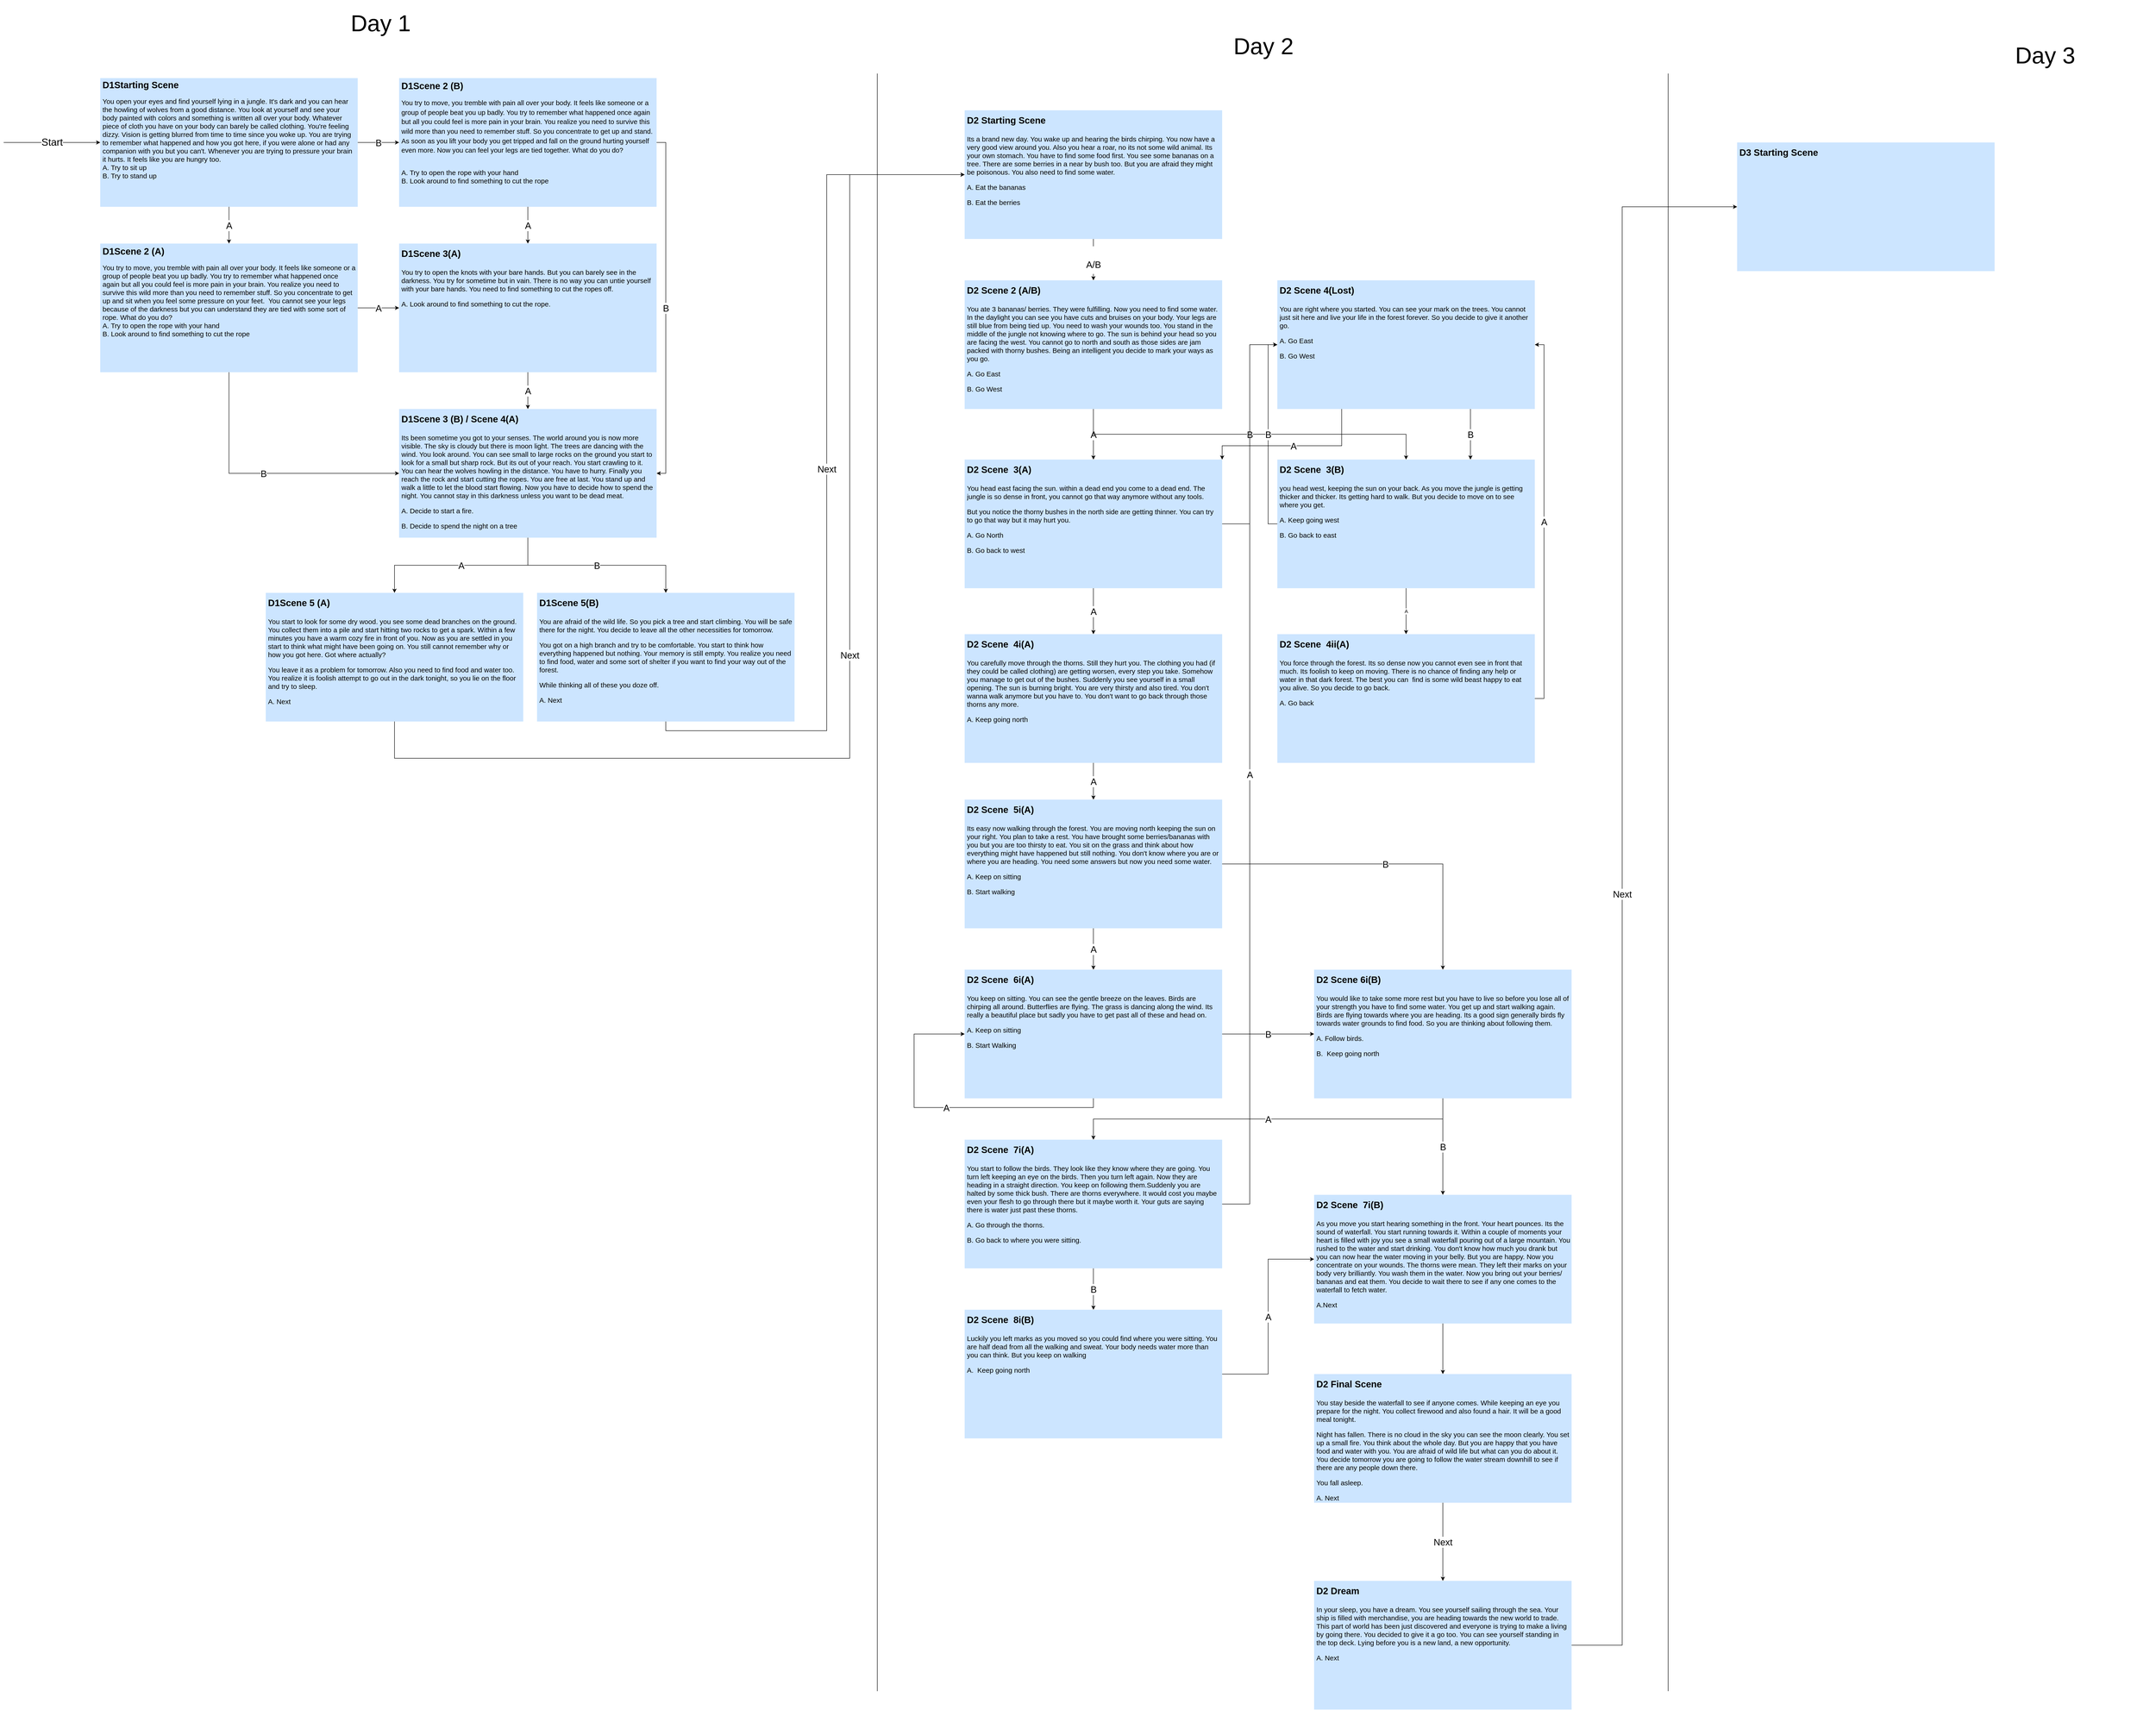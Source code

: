 <mxfile version="13.3.9" type="device"><diagram id="KTZ-DNVHgWVNZaTHCSfO" name="Page-1"><mxGraphModel dx="2272" dy="1845" grid="1" gridSize="10" guides="1" tooltips="1" connect="1" arrows="1" fold="1" page="1" pageScale="1" pageWidth="850" pageHeight="1100" math="0" shadow="0"><root><mxCell id="0"/><mxCell id="1" parent="0"/><mxCell id="ADuZhHDMwjGQVAdWflJZ-12" value="A" style="edgeStyle=orthogonalEdgeStyle;rounded=0;orthogonalLoop=1;jettySize=auto;html=1;exitX=0.5;exitY=1;exitDx=0;exitDy=0;entryX=0.5;entryY=0;entryDx=0;entryDy=0;fontColor=#000000;fontSize=20;" parent="1" source="ADuZhHDMwjGQVAdWflJZ-6" target="ADuZhHDMwjGQVAdWflJZ-11" edge="1"><mxGeometry relative="1" as="geometry"/></mxCell><mxCell id="ADuZhHDMwjGQVAdWflJZ-14" value="B" style="edgeStyle=orthogonalEdgeStyle;rounded=0;orthogonalLoop=1;jettySize=auto;html=1;exitX=1;exitY=0.5;exitDx=0;exitDy=0;entryX=0;entryY=0.5;entryDx=0;entryDy=0;fontSize=20;fontColor=#000000;" parent="1" source="ADuZhHDMwjGQVAdWflJZ-6" target="ADuZhHDMwjGQVAdWflJZ-13" edge="1"><mxGeometry relative="1" as="geometry"/></mxCell><mxCell id="ADuZhHDMwjGQVAdWflJZ-6" value="&lt;h1 style=&quot;font-size: 20px&quot;&gt;&lt;font style=&quot;font-size: 20px&quot;&gt;D1Starting Scene&lt;/font&gt;&lt;/h1&gt;&lt;p style=&quot;font-size: 15px&quot;&gt;&lt;span style=&quot;font-weight: 400&quot;&gt;&lt;font style=&quot;font-size: 15px ; line-height: 100%&quot;&gt;You open your eyes and find yourself lying in a jungle. It's dark and you can hear the howling of wolves from a good distance. You look at yourself and see your body painted with colors and something is written all over your body. Whatever piece of cloth you have on your body can barely be called clothing. You're feeling dizzy. Vision is getting blurred from time to time since you woke up. You are trying to remember what happened and how you got here, if you were alone or had any companion with you but you can't. Whenever you are trying to pressure your brain it hurts. It feels like you are hungry too.&amp;nbsp;&lt;br&gt;&lt;/font&gt;&lt;/span&gt;A. Try to sit up&lt;br&gt;B. Try to stand up&amp;nbsp;&lt;br style=&quot;font-size: 15px&quot;&gt;&lt;/p&gt;&lt;div style=&quot;font-size: 15px&quot;&gt;&lt;br style=&quot;font-size: 15px&quot;&gt;&lt;/div&gt;" style="text;html=1;strokeColor=none;spacing=5;spacingTop=-20;whiteSpace=wrap;overflow=hidden;rounded=0;fillColor=#CCE5FF;fontSize=15;" parent="1" vertex="1"><mxGeometry x="10" y="10" width="560" height="280" as="geometry"/></mxCell><mxCell id="ADuZhHDMwjGQVAdWflJZ-9" value="Start" style="endArrow=classic;html=1;fontColor=#000000;entryX=0;entryY=0.5;entryDx=0;entryDy=0;fontSize=22;" parent="1" target="ADuZhHDMwjGQVAdWflJZ-6" edge="1"><mxGeometry width="50" height="50" relative="1" as="geometry"><mxPoint x="-200" y="150" as="sourcePoint"/><mxPoint x="-110" y="190" as="targetPoint"/></mxGeometry></mxCell><mxCell id="ADuZhHDMwjGQVAdWflJZ-17" value="A" style="edgeStyle=orthogonalEdgeStyle;rounded=0;orthogonalLoop=1;jettySize=auto;html=1;exitX=1;exitY=0.5;exitDx=0;exitDy=0;entryX=0;entryY=0.5;entryDx=0;entryDy=0;fontSize=20;fontColor=#000000;" parent="1" source="ADuZhHDMwjGQVAdWflJZ-11" target="ADuZhHDMwjGQVAdWflJZ-16" edge="1"><mxGeometry relative="1" as="geometry"/></mxCell><mxCell id="ADuZhHDMwjGQVAdWflJZ-21" value="B" style="edgeStyle=orthogonalEdgeStyle;rounded=0;orthogonalLoop=1;jettySize=auto;html=1;entryX=0;entryY=0.5;entryDx=0;entryDy=0;fontSize=20;fontColor=#000000;exitX=0.5;exitY=1;exitDx=0;exitDy=0;" parent="1" source="ADuZhHDMwjGQVAdWflJZ-11" target="ADuZhHDMwjGQVAdWflJZ-20" edge="1"><mxGeometry relative="1" as="geometry"/></mxCell><mxCell id="ADuZhHDMwjGQVAdWflJZ-11" value="&lt;p style=&quot;font-size: 15px&quot;&gt;&lt;b style=&quot;font-size: 20px&quot;&gt;D1&lt;/b&gt;&lt;b style=&quot;font-size: 20px&quot;&gt;Scene 2 (A)&lt;/b&gt;&lt;/p&gt;&lt;p style=&quot;font-size: 15px&quot;&gt;&lt;span style=&quot;font-size: 15px ; font-weight: 400&quot;&gt;You try to move, you tremble with pain all over your body. It feels like someone or a group of people beat you up badly. You try to remember what happened once again but all you could feel is more pain in your brain. You realize you need to survive this wild more than you need to remember stuff. So you concentrate to get up and sit when you feel some pressure on your feet.&amp;nbsp; You cannot see your legs because of the darkness but you can understand they are tied with some sort of rope. What do you do?&lt;br&gt;&lt;/span&gt;A. Try to open the rope with your hand&amp;nbsp;&lt;br&gt;B. Look around to find something to cut the rope&lt;/p&gt;&lt;div style=&quot;font-size: 15px&quot;&gt;&lt;br style=&quot;font-size: 15px&quot;&gt;&lt;/div&gt;" style="text;html=1;strokeColor=none;spacing=5;spacingTop=-20;whiteSpace=wrap;overflow=hidden;rounded=0;fillColor=#CCE5FF;fontSize=15;" parent="1" vertex="1"><mxGeometry x="10" y="370" width="560" height="280" as="geometry"/></mxCell><mxCell id="ADuZhHDMwjGQVAdWflJZ-18" value="A" style="edgeStyle=orthogonalEdgeStyle;rounded=0;orthogonalLoop=1;jettySize=auto;html=1;exitX=0.5;exitY=1;exitDx=0;exitDy=0;fontSize=20;fontColor=#000000;" parent="1" source="ADuZhHDMwjGQVAdWflJZ-13" target="ADuZhHDMwjGQVAdWflJZ-16" edge="1"><mxGeometry relative="1" as="geometry"/></mxCell><mxCell id="ADuZhHDMwjGQVAdWflJZ-22" value="B" style="edgeStyle=orthogonalEdgeStyle;rounded=0;orthogonalLoop=1;jettySize=auto;html=1;exitX=1;exitY=0.5;exitDx=0;exitDy=0;entryX=1;entryY=0.5;entryDx=0;entryDy=0;fontSize=20;fontColor=#000000;" parent="1" source="ADuZhHDMwjGQVAdWflJZ-13" target="ADuZhHDMwjGQVAdWflJZ-20" edge="1"><mxGeometry relative="1" as="geometry"/></mxCell><mxCell id="ADuZhHDMwjGQVAdWflJZ-13" value="&lt;p&gt;&lt;font style=&quot;font-size: 20px&quot;&gt;&lt;b&gt;D1Scene 2 (B)&lt;/b&gt;&lt;/font&gt;&lt;/p&gt;&lt;h1 style=&quot;font-size: 15px&quot;&gt;&lt;span style=&quot;font-weight: normal&quot; id=&quot;docs-internal-guid-867e3fe5-7fff-dfc7-8046-f13850ff4f77&quot;&gt;&lt;p dir=&quot;ltr&quot; style=&quot;line-height: 1.38 ; margin-top: 0pt ; margin-bottom: 0pt&quot;&gt;&lt;span style=&quot;font-size: 11pt ; font-family: &amp;#34;arial&amp;#34; ; background-color: transparent ; vertical-align: baseline&quot;&gt;You try to move, you tremble with pain all over your body. It feels like someone or a group of people beat you up badly. You try to remember what happened once again but all you could feel is more pain in your brain. You realize you need to survive this wild more than you need to remember stuff. So you concentrate to get up and stand. As soon as you lift your body you get tripped and fall on the ground hurting yourself even more. Now you can feel your legs are tied together. What do you do?&lt;/span&gt;&lt;/p&gt;&lt;div&gt;&lt;span style=&quot;font-size: 11pt ; font-family: &amp;#34;arial&amp;#34; ; background-color: transparent ; vertical-align: baseline&quot;&gt;&lt;br&gt;&lt;/span&gt;&lt;/div&gt;&lt;/span&gt;&lt;/h1&gt;&lt;div style=&quot;font-size: 15px&quot;&gt;A. Try to open the rope with your hand&lt;/div&gt;&lt;div&gt;B. Look around to find something to cut the rope&lt;br&gt;&lt;/div&gt;" style="text;html=1;strokeColor=none;spacing=5;spacingTop=-20;whiteSpace=wrap;overflow=hidden;rounded=0;fillColor=#CCE5FF;fontSize=15;" parent="1" vertex="1"><mxGeometry x="660" y="10" width="560" height="280" as="geometry"/></mxCell><mxCell id="ADuZhHDMwjGQVAdWflJZ-23" value="A" style="edgeStyle=orthogonalEdgeStyle;rounded=0;orthogonalLoop=1;jettySize=auto;html=1;exitX=0.5;exitY=1;exitDx=0;exitDy=0;entryX=0.5;entryY=0;entryDx=0;entryDy=0;fontSize=20;fontColor=#000000;" parent="1" source="ADuZhHDMwjGQVAdWflJZ-16" target="ADuZhHDMwjGQVAdWflJZ-20" edge="1"><mxGeometry relative="1" as="geometry"/></mxCell><mxCell id="ADuZhHDMwjGQVAdWflJZ-16" value="&lt;p&gt;&lt;font style=&quot;font-size: 20px&quot;&gt;&lt;b&gt;D1Scene 3(A)&lt;/b&gt;&lt;/font&gt;&lt;/p&gt;&lt;p style=&quot;font-size: 15px&quot;&gt;You try to open the knots with your bare hands. But you can barely see in the darkness. You try for sometime but in vain. There is no way you can untie yourself with your bare hands. You need to find something to cut the ropes off.&lt;/p&gt;&lt;p style=&quot;font-size: 15px&quot;&gt;A. Look around to find something to cut the rope.&lt;/p&gt;" style="text;html=1;strokeColor=none;spacing=5;spacingTop=-20;whiteSpace=wrap;overflow=hidden;rounded=0;fontSize=20;fontColor=#000000;fillColor=#CCE5FF;" parent="1" vertex="1"><mxGeometry x="660" y="370" width="560" height="280" as="geometry"/></mxCell><mxCell id="ADuZhHDMwjGQVAdWflJZ-26" value="A" style="edgeStyle=orthogonalEdgeStyle;rounded=0;orthogonalLoop=1;jettySize=auto;html=1;entryX=0.5;entryY=0;entryDx=0;entryDy=0;fontSize=20;fontColor=#000000;" parent="1" source="ADuZhHDMwjGQVAdWflJZ-20" target="ADuZhHDMwjGQVAdWflJZ-25" edge="1"><mxGeometry relative="1" as="geometry"/></mxCell><mxCell id="ADuZhHDMwjGQVAdWflJZ-27" value="B" style="edgeStyle=orthogonalEdgeStyle;rounded=0;orthogonalLoop=1;jettySize=auto;html=1;exitX=0.5;exitY=1;exitDx=0;exitDy=0;fontSize=20;fontColor=#000000;" parent="1" source="ADuZhHDMwjGQVAdWflJZ-20" target="ADuZhHDMwjGQVAdWflJZ-24" edge="1"><mxGeometry relative="1" as="geometry"/></mxCell><mxCell id="ADuZhHDMwjGQVAdWflJZ-20" value="&lt;p&gt;&lt;font style=&quot;font-size: 20px&quot;&gt;&lt;b&gt;D1Scene 3 (B) / Scene 4(A)&lt;/b&gt;&lt;/font&gt;&lt;/p&gt;&lt;p style=&quot;font-size: 15px&quot;&gt;Its been sometime you got to your senses. The world around you is now more visible. The sky is cloudy but there is moon light. The trees are dancing with the wind. You look around. You can see small to large rocks on the ground you start to look for a small but sharp rock. But its out of your reach. You start crawling to it. You can hear the wolves howling in the distance. You have to hurry. Finally you reach the rock and start cutting the ropes. You are free at last. You stand up and walk a little to let the blood start flowing. Now you have to decide how to spend the night. You cannot stay in this darkness unless you want to be dead meat.&lt;/p&gt;&lt;p style=&quot;font-size: 15px&quot;&gt;A. Decide to start a fire.&lt;/p&gt;&lt;p style=&quot;font-size: 15px&quot;&gt;B. Decide to spend the night on a tree&lt;/p&gt;" style="text;html=1;strokeColor=none;spacing=5;spacingTop=-20;whiteSpace=wrap;overflow=hidden;rounded=0;fontSize=20;fontColor=#000000;fillColor=#CCE5FF;" parent="1" vertex="1"><mxGeometry x="660" y="730" width="560" height="280" as="geometry"/></mxCell><mxCell id="ADuZhHDMwjGQVAdWflJZ-33" value="Next" style="edgeStyle=orthogonalEdgeStyle;rounded=0;orthogonalLoop=1;jettySize=auto;html=1;exitX=0.5;exitY=1;exitDx=0;exitDy=0;entryX=0;entryY=0.5;entryDx=0;entryDy=0;fontSize=20;fontColor=#000000;" parent="1" source="ADuZhHDMwjGQVAdWflJZ-24" target="ADuZhHDMwjGQVAdWflJZ-32" edge="1"><mxGeometry relative="1" as="geometry"><Array as="points"><mxPoint x="1240" y="1430"/><mxPoint x="1590" y="1430"/><mxPoint x="1590" y="220"/></Array><mxPoint as="offset"/></mxGeometry></mxCell><mxCell id="ADuZhHDMwjGQVAdWflJZ-24" value="&lt;p&gt;&lt;font style=&quot;font-size: 20px&quot;&gt;&lt;b&gt;D1Scene 5(B)&lt;/b&gt;&lt;/font&gt;&lt;/p&gt;&lt;p style=&quot;font-size: 15px&quot;&gt;You are afraid of the wild life. So you pick a tree and start climbing. You will be safe there for the night. You decide to leave all the other necessities for tomorrow.&amp;nbsp;&lt;/p&gt;&lt;p style=&quot;font-size: 15px&quot;&gt;You got on a high branch and try to be comfortable. You start to think how everything happened but nothing. Your memory is still empty. You realize you need to find food, water and some sort of shelter if you want to find your way out of the forest.&lt;/p&gt;&lt;p style=&quot;font-size: 15px&quot;&gt;While thinking all of these you doze off.&lt;/p&gt;&lt;p style=&quot;font-size: 15px&quot;&gt;A. Next&amp;nbsp;&lt;/p&gt;&lt;p style=&quot;font-size: 15px&quot;&gt;&lt;br&gt;&lt;/p&gt;" style="text;html=1;strokeColor=none;spacing=5;spacingTop=-20;whiteSpace=wrap;overflow=hidden;rounded=0;fontSize=20;fontColor=#000000;fillColor=#CCE5FF;" parent="1" vertex="1"><mxGeometry x="960" y="1130" width="560" height="280" as="geometry"/></mxCell><mxCell id="ADuZhHDMwjGQVAdWflJZ-34" value="Next" style="edgeStyle=orthogonalEdgeStyle;rounded=0;orthogonalLoop=1;jettySize=auto;html=1;exitX=0.5;exitY=1;exitDx=0;exitDy=0;entryX=0;entryY=0.5;entryDx=0;entryDy=0;fontSize=20;fontColor=#000000;" parent="1" source="ADuZhHDMwjGQVAdWflJZ-25" target="ADuZhHDMwjGQVAdWflJZ-32" edge="1"><mxGeometry relative="1" as="geometry"><Array as="points"><mxPoint x="650" y="1490"/><mxPoint x="1640" y="1490"/><mxPoint x="1640" y="220"/></Array></mxGeometry></mxCell><mxCell id="ADuZhHDMwjGQVAdWflJZ-25" value="&lt;p&gt;&lt;font style=&quot;font-size: 20px&quot;&gt;&lt;b&gt;D1Scene 5 (A)&lt;/b&gt;&lt;/font&gt;&lt;/p&gt;&lt;p style=&quot;font-size: 15px&quot;&gt;You start to look for some dry wood. you see some dead branches on the ground. You collect them into a pile and start hitting two rocks to get a spark. Within a few minutes you have a warm cozy fire in front of you. Now as you are settled in you start to think what might have been going on. You still cannot remember why or how you got here. Got where actually?&lt;/p&gt;&lt;p style=&quot;font-size: 15px&quot;&gt;You leave it as a problem for tomorrow. Also you need to find food and water too. You realize it is foolish attempt to go out in the dark tonight, so you lie on the floor and try to sleep.&amp;nbsp;&amp;nbsp;&lt;/p&gt;&lt;p style=&quot;font-size: 15px&quot;&gt;A. Next&lt;/p&gt;" style="text;html=1;strokeColor=none;spacing=5;spacingTop=-20;whiteSpace=wrap;overflow=hidden;rounded=0;fontSize=20;fontColor=#000000;fillColor=#CCE5FF;" parent="1" vertex="1"><mxGeometry x="370" y="1130" width="560" height="280" as="geometry"/></mxCell><mxCell id="ADuZhHDMwjGQVAdWflJZ-28" value="Day 1" style="text;html=1;strokeColor=none;fillColor=none;align=center;verticalAlign=middle;whiteSpace=wrap;rounded=0;fontSize=50;fontColor=#000000;" parent="1" vertex="1"><mxGeometry x="380" y="-160" width="480" height="100" as="geometry"/></mxCell><mxCell id="ADuZhHDMwjGQVAdWflJZ-30" value="Day 2" style="text;html=1;strokeColor=none;fillColor=none;align=center;verticalAlign=middle;whiteSpace=wrap;rounded=0;fontSize=50;fontColor=#000000;" parent="1" vertex="1"><mxGeometry x="2300" y="-110" width="480" height="100" as="geometry"/></mxCell><mxCell id="ADuZhHDMwjGQVAdWflJZ-31" value="" style="endArrow=none;html=1;fontSize=50;fontColor=#000000;" parent="1" edge="1"><mxGeometry width="50" height="50" relative="1" as="geometry"><mxPoint x="1700" y="3520" as="sourcePoint"/><mxPoint x="1700" as="targetPoint"/></mxGeometry></mxCell><mxCell id="ADuZhHDMwjGQVAdWflJZ-36" value="&lt;font style=&quot;font-size: 20px&quot;&gt;A/B&lt;/font&gt;" style="edgeStyle=orthogonalEdgeStyle;rounded=0;orthogonalLoop=1;jettySize=auto;html=1;exitX=0.5;exitY=1;exitDx=0;exitDy=0;fontSize=50;fontColor=#000000;" parent="1" source="ADuZhHDMwjGQVAdWflJZ-32" target="ADuZhHDMwjGQVAdWflJZ-35" edge="1"><mxGeometry relative="1" as="geometry"/></mxCell><mxCell id="ADuZhHDMwjGQVAdWflJZ-32" value="&lt;p&gt;&lt;font style=&quot;font-size: 20px&quot;&gt;&lt;b&gt;D2 Starting Scene&lt;/b&gt;&lt;/font&gt;&lt;/p&gt;&lt;p style=&quot;font-size: 15px&quot;&gt;Its a brand new day. You wake up and hearing the birds chirping. You now have a very good view around you. Also you hear a roar, no its not some wild animal. Its your own stomach. You have to find some food first. You see some bananas on a tree. There are some berries in a near by bush too. But you are afraid they might be poisonous. You also need to find some water.&amp;nbsp;&lt;/p&gt;&lt;p style=&quot;font-size: 15px&quot;&gt;A. Eat the bananas&lt;/p&gt;&lt;p style=&quot;font-size: 15px&quot;&gt;B. Eat the berries&amp;nbsp;&lt;/p&gt;&lt;p style=&quot;font-size: 15px&quot;&gt;&lt;br&gt;&lt;/p&gt;" style="text;html=1;strokeColor=none;spacing=5;spacingTop=-20;whiteSpace=wrap;overflow=hidden;rounded=0;fontSize=20;fontColor=#000000;fillColor=#CCE5FF;" parent="1" vertex="1"><mxGeometry x="1890" y="80" width="560" height="280" as="geometry"/></mxCell><mxCell id="ADuZhHDMwjGQVAdWflJZ-38" value="A" style="edgeStyle=orthogonalEdgeStyle;rounded=0;orthogonalLoop=1;jettySize=auto;html=1;exitX=0.5;exitY=1;exitDx=0;exitDy=0;entryX=0.5;entryY=0;entryDx=0;entryDy=0;fontSize=20;fontColor=#000000;" parent="1" source="ADuZhHDMwjGQVAdWflJZ-35" target="ADuZhHDMwjGQVAdWflJZ-37" edge="1"><mxGeometry relative="1" as="geometry"/></mxCell><mxCell id="ADuZhHDMwjGQVAdWflJZ-40" value="B" style="edgeStyle=orthogonalEdgeStyle;rounded=0;orthogonalLoop=1;jettySize=auto;html=1;exitX=0.5;exitY=1;exitDx=0;exitDy=0;fontSize=20;fontColor=#000000;" parent="1" source="ADuZhHDMwjGQVAdWflJZ-35" target="ADuZhHDMwjGQVAdWflJZ-39" edge="1"><mxGeometry relative="1" as="geometry"/></mxCell><mxCell id="ADuZhHDMwjGQVAdWflJZ-35" value="&lt;p&gt;&lt;font style=&quot;font-size: 20px&quot;&gt;&lt;b&gt;D2 Scene 2 (A/B)&lt;/b&gt;&lt;/font&gt;&lt;/p&gt;&lt;p style=&quot;font-size: 15px&quot;&gt;&lt;span&gt;You ate 3 bananas/ berries. They were fulfilling. Now you need to find some water. In the daylight you can see you have cuts and bruises on your body. Your legs are still blue from being tied up. You need to wash your wounds too. You stand in the middle of the jungle not knowing where to go. The sun is behind your head so you are facing the west. You cannot go to north and south as those sides are jam packed with thorny bushes. Being an intelligent you decide to mark your ways as you go.&lt;/span&gt;&lt;/p&gt;&lt;p style=&quot;font-size: 15px&quot;&gt;&lt;span&gt;A. Go East&lt;/span&gt;&lt;br&gt;&lt;/p&gt;&lt;p style=&quot;font-size: 15px&quot;&gt;B. Go West&lt;/p&gt;&lt;p style=&quot;font-size: 15px&quot;&gt;&lt;br&gt;&lt;/p&gt;" style="text;html=1;strokeColor=none;spacing=5;spacingTop=-20;whiteSpace=wrap;overflow=hidden;rounded=0;fontSize=20;fontColor=#000000;fillColor=#CCE5FF;" parent="1" vertex="1"><mxGeometry x="1890" y="450" width="560" height="280" as="geometry"/></mxCell><mxCell id="ADuZhHDMwjGQVAdWflJZ-42" value="B" style="edgeStyle=orthogonalEdgeStyle;rounded=0;orthogonalLoop=1;jettySize=auto;html=1;exitX=1;exitY=0.5;exitDx=0;exitDy=0;entryX=0;entryY=0.5;entryDx=0;entryDy=0;fontSize=20;fontColor=#000000;" parent="1" source="ADuZhHDMwjGQVAdWflJZ-37" target="ADuZhHDMwjGQVAdWflJZ-41" edge="1"><mxGeometry relative="1" as="geometry"/></mxCell><mxCell id="ADuZhHDMwjGQVAdWflJZ-46" value="A" style="edgeStyle=orthogonalEdgeStyle;rounded=0;orthogonalLoop=1;jettySize=auto;html=1;exitX=0.5;exitY=1;exitDx=0;exitDy=0;fontSize=20;fontColor=#000000;" parent="1" source="ADuZhHDMwjGQVAdWflJZ-37" target="ADuZhHDMwjGQVAdWflJZ-45" edge="1"><mxGeometry relative="1" as="geometry"/></mxCell><mxCell id="ADuZhHDMwjGQVAdWflJZ-37" value="&lt;p&gt;&lt;font style=&quot;font-size: 20px&quot;&gt;&lt;b&gt;D2 Scene&amp;nbsp; 3(A)&lt;/b&gt;&lt;/font&gt;&lt;/p&gt;&lt;p style=&quot;font-size: 15px&quot;&gt;&lt;span&gt;You head east facing the sun. within a dead end you come to a dead end. The jungle is so dense in front, you cannot go that way anymore without any tools.&lt;/span&gt;&lt;/p&gt;&lt;p style=&quot;font-size: 15px&quot;&gt;&lt;span&gt;But you notice the thorny bushes in the north side are getting thinner. You can try to go that way but it may hurt you.&lt;/span&gt;&lt;/p&gt;&lt;p style=&quot;font-size: 15px&quot;&gt;&lt;span&gt;A. Go North&lt;/span&gt;&lt;br&gt;&lt;/p&gt;&lt;p style=&quot;font-size: 15px&quot;&gt;B. Go back to west&lt;/p&gt;&lt;p style=&quot;font-size: 15px&quot;&gt;&lt;br&gt;&lt;/p&gt;" style="text;html=1;strokeColor=none;spacing=5;spacingTop=-20;whiteSpace=wrap;overflow=hidden;rounded=0;fontSize=20;fontColor=#000000;fillColor=#CCE5FF;" parent="1" vertex="1"><mxGeometry x="1890" y="840" width="560" height="280" as="geometry"/></mxCell><mxCell id="ADuZhHDMwjGQVAdWflJZ-44" value="B" style="edgeStyle=orthogonalEdgeStyle;rounded=0;orthogonalLoop=1;jettySize=auto;html=1;exitX=0;exitY=0.5;exitDx=0;exitDy=0;entryX=0;entryY=0.5;entryDx=0;entryDy=0;fontSize=20;fontColor=#000000;" parent="1" source="ADuZhHDMwjGQVAdWflJZ-39" target="ADuZhHDMwjGQVAdWflJZ-41" edge="1"><mxGeometry relative="1" as="geometry"/></mxCell><mxCell id="FzKqQ6RUvwQkjnD0gts3-1" value="A" style="edgeStyle=orthogonalEdgeStyle;rounded=0;orthogonalLoop=1;jettySize=auto;html=1;exitX=0.5;exitY=1;exitDx=0;exitDy=0;" edge="1" parent="1" source="ADuZhHDMwjGQVAdWflJZ-39" target="ADuZhHDMwjGQVAdWflJZ-66"><mxGeometry relative="1" as="geometry"/></mxCell><mxCell id="ADuZhHDMwjGQVAdWflJZ-39" value="&lt;p&gt;&lt;font style=&quot;font-size: 20px&quot;&gt;&lt;b&gt;D2 Scene&amp;nbsp; 3(B)&lt;/b&gt;&lt;/font&gt;&lt;/p&gt;&lt;p style=&quot;font-size: 15px&quot;&gt;&lt;span&gt;you head west, keeping the sun on your back. As you move the jungle is getting thicker and thicker. Its getting hard to walk. But you decide to move on to see where you get.&lt;/span&gt;&lt;/p&gt;&lt;p style=&quot;font-size: 15px&quot;&gt;&lt;span&gt;A. Keep going west&lt;/span&gt;&lt;br&gt;&lt;/p&gt;&lt;p style=&quot;font-size: 15px&quot;&gt;B. Go back to east&lt;/p&gt;&lt;p style=&quot;font-size: 15px&quot;&gt;&lt;br&gt;&lt;/p&gt;" style="text;html=1;strokeColor=none;spacing=5;spacingTop=-20;whiteSpace=wrap;overflow=hidden;rounded=0;fontSize=20;fontColor=#000000;fillColor=#CCE5FF;" parent="1" vertex="1"><mxGeometry x="2570" y="840" width="560" height="280" as="geometry"/></mxCell><mxCell id="FzKqQ6RUvwQkjnD0gts3-6" value="A" style="edgeStyle=orthogonalEdgeStyle;rounded=0;orthogonalLoop=1;jettySize=auto;html=1;exitX=0.25;exitY=1;exitDx=0;exitDy=0;entryX=1;entryY=0;entryDx=0;entryDy=0;fontSize=20;" edge="1" parent="1" source="ADuZhHDMwjGQVAdWflJZ-41" target="ADuZhHDMwjGQVAdWflJZ-37"><mxGeometry relative="1" as="geometry"><Array as="points"><mxPoint x="2710" y="810"/><mxPoint x="2450" y="810"/></Array></mxGeometry></mxCell><mxCell id="FzKqQ6RUvwQkjnD0gts3-7" value="B" style="edgeStyle=orthogonalEdgeStyle;rounded=0;orthogonalLoop=1;jettySize=auto;html=1;exitX=0.75;exitY=1;exitDx=0;exitDy=0;entryX=0.75;entryY=0;entryDx=0;entryDy=0;fontSize=20;" edge="1" parent="1" source="ADuZhHDMwjGQVAdWflJZ-41" target="ADuZhHDMwjGQVAdWflJZ-39"><mxGeometry relative="1" as="geometry"/></mxCell><mxCell id="ADuZhHDMwjGQVAdWflJZ-41" value="&lt;p&gt;&lt;font style=&quot;font-size: 20px&quot;&gt;&lt;b&gt;D2 Scene 4(Lost)&lt;/b&gt;&lt;/font&gt;&lt;/p&gt;&lt;p style=&quot;font-size: 15px&quot;&gt;&lt;span&gt;You are right where you started. You can see your mark on the trees. You cannot just sit here and live your life in the forest forever. So you decide to give it another go.&lt;/span&gt;&lt;/p&gt;&lt;p style=&quot;font-size: 15px&quot;&gt;&lt;span&gt;A. Go East&lt;/span&gt;&lt;br&gt;&lt;/p&gt;&lt;p style=&quot;font-size: 15px&quot;&gt;B. Go West&lt;/p&gt;&lt;p style=&quot;font-size: 15px&quot;&gt;&lt;br&gt;&lt;/p&gt;" style="text;html=1;strokeColor=none;spacing=5;spacingTop=-20;whiteSpace=wrap;overflow=hidden;rounded=0;fontSize=20;fontColor=#000000;fillColor=#CCE5FF;" parent="1" vertex="1"><mxGeometry x="2570" y="450" width="560" height="280" as="geometry"/></mxCell><mxCell id="ADuZhHDMwjGQVAdWflJZ-57" value="A" style="edgeStyle=orthogonalEdgeStyle;rounded=0;orthogonalLoop=1;jettySize=auto;html=1;exitX=0.5;exitY=1;exitDx=0;exitDy=0;fontSize=20;fontColor=#000000;" parent="1" source="ADuZhHDMwjGQVAdWflJZ-45" target="ADuZhHDMwjGQVAdWflJZ-47" edge="1"><mxGeometry relative="1" as="geometry"/></mxCell><mxCell id="ADuZhHDMwjGQVAdWflJZ-45" value="&lt;p&gt;&lt;font style=&quot;font-size: 20px&quot;&gt;&lt;b&gt;D2 Scene&amp;nbsp; 4i(A)&lt;/b&gt;&lt;/font&gt;&lt;/p&gt;&lt;p style=&quot;font-size: 15px&quot;&gt;You carefully move through the thorns. Still they hurt you. The clothing you had (if they could be called clothing) are getting worsen, every step you take. Somehow you manage to get out of the bushes. Suddenly you see yourself in a small opening. The sun is burning bright. You are very thirsty and also tired. You don't wanna walk anymore but you have to. You don't want to go back through those thorns any more.&lt;/p&gt;&lt;p style=&quot;font-size: 15px&quot;&gt;&lt;span&gt;A. Keep going north&lt;/span&gt;&lt;/p&gt;&lt;p style=&quot;font-size: 15px&quot;&gt;&lt;br&gt;&lt;/p&gt;" style="text;html=1;strokeColor=none;spacing=5;spacingTop=-20;whiteSpace=wrap;overflow=hidden;rounded=0;fontSize=20;fontColor=#000000;fillColor=#CCE5FF;" parent="1" vertex="1"><mxGeometry x="1890" y="1220" width="560" height="280" as="geometry"/></mxCell><mxCell id="ADuZhHDMwjGQVAdWflJZ-51" value="A" style="edgeStyle=orthogonalEdgeStyle;rounded=0;orthogonalLoop=1;jettySize=auto;html=1;exitX=0.5;exitY=1;exitDx=0;exitDy=0;entryX=0.5;entryY=0;entryDx=0;entryDy=0;fontSize=20;fontColor=#000000;" parent="1" source="ADuZhHDMwjGQVAdWflJZ-47" target="ADuZhHDMwjGQVAdWflJZ-48" edge="1"><mxGeometry relative="1" as="geometry"/></mxCell><mxCell id="ADuZhHDMwjGQVAdWflJZ-54" value="B" style="edgeStyle=orthogonalEdgeStyle;rounded=0;orthogonalLoop=1;jettySize=auto;html=1;exitX=1;exitY=0.5;exitDx=0;exitDy=0;fontSize=20;fontColor=#000000;" parent="1" source="ADuZhHDMwjGQVAdWflJZ-47" target="ADuZhHDMwjGQVAdWflJZ-52" edge="1"><mxGeometry relative="1" as="geometry"/></mxCell><mxCell id="ADuZhHDMwjGQVAdWflJZ-47" value="&lt;p&gt;&lt;font style=&quot;font-size: 20px&quot;&gt;&lt;b&gt;D2 Scene&amp;nbsp; 5i(A)&lt;/b&gt;&lt;/font&gt;&lt;/p&gt;&lt;p style=&quot;font-size: 15px&quot;&gt;&lt;span&gt;Its easy now walking through the forest. You are moving north keeping the sun on your right. You plan to take a rest. You have brought some berries/bananas with you but you are too thirsty to eat. You sit on the grass and think about how everything might have happened but still nothing. You don't know where you are or where you are heading. You need some answers but now you need some water.&lt;/span&gt;&lt;/p&gt;&lt;p style=&quot;font-size: 15px&quot;&gt;&lt;span&gt;A. Keep on sitting&lt;/span&gt;&lt;br&gt;&lt;/p&gt;&lt;p style=&quot;font-size: 15px&quot;&gt;B. Start walking&lt;/p&gt;&lt;p style=&quot;font-size: 15px&quot;&gt;&lt;br&gt;&lt;/p&gt;" style="text;html=1;strokeColor=none;spacing=5;spacingTop=-20;whiteSpace=wrap;overflow=hidden;rounded=0;fontSize=20;fontColor=#000000;fillColor=#CCE5FF;" parent="1" vertex="1"><mxGeometry x="1890" y="1580" width="560" height="280" as="geometry"/></mxCell><mxCell id="ADuZhHDMwjGQVAdWflJZ-53" value="B" style="edgeStyle=orthogonalEdgeStyle;rounded=0;orthogonalLoop=1;jettySize=auto;html=1;exitX=1;exitY=0.5;exitDx=0;exitDy=0;entryX=0;entryY=0.5;entryDx=0;entryDy=0;fontSize=20;fontColor=#000000;" parent="1" source="ADuZhHDMwjGQVAdWflJZ-48" target="ADuZhHDMwjGQVAdWflJZ-52" edge="1"><mxGeometry relative="1" as="geometry"/></mxCell><mxCell id="ADuZhHDMwjGQVAdWflJZ-48" value="&lt;p&gt;&lt;font style=&quot;font-size: 20px&quot;&gt;&lt;b&gt;D2 Scene&amp;nbsp; 6i(A)&lt;/b&gt;&lt;/font&gt;&lt;/p&gt;&lt;p style=&quot;font-size: 15px&quot;&gt;&lt;span&gt;You keep on sitting. You can see the gentle breeze on the leaves. Birds are chirping all around. Butterflies are flying. The grass is dancing along the wind. Its really a beautiful place but sadly you have to get past all of these and head on.&lt;/span&gt;&lt;/p&gt;&lt;p style=&quot;font-size: 15px&quot;&gt;&lt;span&gt;A. Keep on sitting&lt;/span&gt;&lt;br&gt;&lt;/p&gt;&lt;p style=&quot;font-size: 15px&quot;&gt;B. Start Walking&lt;/p&gt;&lt;p style=&quot;font-size: 15px&quot;&gt;&lt;br&gt;&lt;/p&gt;" style="text;html=1;strokeColor=none;spacing=5;spacingTop=-20;whiteSpace=wrap;overflow=hidden;rounded=0;fontSize=20;fontColor=#000000;fillColor=#CCE5FF;" parent="1" vertex="1"><mxGeometry x="1890" y="1950" width="560" height="280" as="geometry"/></mxCell><mxCell id="ADuZhHDMwjGQVAdWflJZ-50" value="A" style="edgeStyle=orthogonalEdgeStyle;rounded=0;orthogonalLoop=1;jettySize=auto;html=1;exitX=0.5;exitY=1;exitDx=0;exitDy=0;entryX=0;entryY=0.5;entryDx=0;entryDy=0;fontSize=20;fontColor=#000000;" parent="1" source="ADuZhHDMwjGQVAdWflJZ-48" target="ADuZhHDMwjGQVAdWflJZ-48" edge="1"><mxGeometry relative="1" as="geometry"><Array as="points"><mxPoint x="2170" y="2250"/><mxPoint x="1780" y="2250"/><mxPoint x="1780" y="2090"/></Array></mxGeometry></mxCell><mxCell id="ADuZhHDMwjGQVAdWflJZ-56" value="A" style="edgeStyle=orthogonalEdgeStyle;rounded=0;orthogonalLoop=1;jettySize=auto;html=1;exitX=0.5;exitY=1;exitDx=0;exitDy=0;fontSize=20;fontColor=#000000;" parent="1" source="ADuZhHDMwjGQVAdWflJZ-52" target="ADuZhHDMwjGQVAdWflJZ-55" edge="1"><mxGeometry relative="1" as="geometry"/></mxCell><mxCell id="ADuZhHDMwjGQVAdWflJZ-62" value="B" style="edgeStyle=orthogonalEdgeStyle;rounded=0;orthogonalLoop=1;jettySize=auto;html=1;exitX=0.5;exitY=1;exitDx=0;exitDy=0;fontSize=20;fontColor=#000000;" parent="1" source="ADuZhHDMwjGQVAdWflJZ-52" target="ADuZhHDMwjGQVAdWflJZ-61" edge="1"><mxGeometry relative="1" as="geometry"/></mxCell><mxCell id="ADuZhHDMwjGQVAdWflJZ-52" value="&lt;p&gt;&lt;font style=&quot;font-size: 20px&quot;&gt;&lt;b&gt;D2 Scene 6i(B)&lt;/b&gt;&lt;/font&gt;&lt;/p&gt;&lt;p style=&quot;font-size: 15px&quot;&gt;&lt;span&gt;You would like to take some more rest but you have to live so before you lose all of your strength you have to find some water. You get up and start walking again. Birds are flying towards where you are heading. Its a good sign generally birds fly towards water grounds to find food. So you are thinking about following them.&amp;nbsp;&lt;/span&gt;&lt;/p&gt;&lt;p style=&quot;font-size: 15px&quot;&gt;&lt;span&gt;A. Follow birds.&lt;/span&gt;&lt;br&gt;&lt;/p&gt;&lt;p style=&quot;font-size: 15px&quot;&gt;B.&amp;nbsp; Keep going north&lt;/p&gt;&lt;p style=&quot;font-size: 15px&quot;&gt;&lt;br&gt;&lt;/p&gt;" style="text;html=1;strokeColor=none;spacing=5;spacingTop=-20;whiteSpace=wrap;overflow=hidden;rounded=0;fontSize=20;fontColor=#000000;fillColor=#CCE5FF;" parent="1" vertex="1"><mxGeometry x="2650" y="1950" width="560" height="280" as="geometry"/></mxCell><mxCell id="ADuZhHDMwjGQVAdWflJZ-58" value="A" style="edgeStyle=orthogonalEdgeStyle;rounded=0;orthogonalLoop=1;jettySize=auto;html=1;exitX=1;exitY=0.5;exitDx=0;exitDy=0;entryX=0;entryY=0.5;entryDx=0;entryDy=0;fontSize=20;fontColor=#000000;" parent="1" source="ADuZhHDMwjGQVAdWflJZ-55" target="ADuZhHDMwjGQVAdWflJZ-41" edge="1"><mxGeometry relative="1" as="geometry"/></mxCell><mxCell id="ADuZhHDMwjGQVAdWflJZ-60" value="B" style="edgeStyle=orthogonalEdgeStyle;rounded=0;orthogonalLoop=1;jettySize=auto;html=1;exitX=0.5;exitY=1;exitDx=0;exitDy=0;fontSize=20;fontColor=#000000;" parent="1" source="ADuZhHDMwjGQVAdWflJZ-55" target="ADuZhHDMwjGQVAdWflJZ-59" edge="1"><mxGeometry relative="1" as="geometry"/></mxCell><mxCell id="ADuZhHDMwjGQVAdWflJZ-55" value="&lt;p&gt;&lt;font style=&quot;font-size: 20px&quot;&gt;&lt;b&gt;D2 Scene&amp;nbsp; 7i(A)&lt;/b&gt;&lt;/font&gt;&lt;/p&gt;&lt;p style=&quot;font-size: 15px&quot;&gt;&lt;span&gt;You start to follow the birds. They look like they know where they are going. You turn left keeping an eye on the birds. Then you turn left again. Now they are heading in a straight direction. You keep on following them.Suddenly you are halted by some thick bush. There are thorns everywhere. It would cost you maybe even your flesh to go through there but it maybe worth it. Your guts are saying there is water just past these thorns.&lt;/span&gt;&lt;/p&gt;&lt;p style=&quot;font-size: 15px&quot;&gt;&lt;span&gt;A. Go through the thorns.&lt;/span&gt;&lt;br&gt;&lt;/p&gt;&lt;p style=&quot;font-size: 15px&quot;&gt;B. Go back to where you were sitting.&lt;/p&gt;&lt;p style=&quot;font-size: 15px&quot;&gt;&lt;br&gt;&lt;/p&gt;" style="text;html=1;strokeColor=none;spacing=5;spacingTop=-20;whiteSpace=wrap;overflow=hidden;rounded=0;fontSize=20;fontColor=#000000;fillColor=#CCE5FF;" parent="1" vertex="1"><mxGeometry x="1890" y="2320" width="560" height="280" as="geometry"/></mxCell><mxCell id="ADuZhHDMwjGQVAdWflJZ-63" value="A" style="edgeStyle=orthogonalEdgeStyle;rounded=0;orthogonalLoop=1;jettySize=auto;html=1;exitX=1;exitY=0.5;exitDx=0;exitDy=0;fontSize=20;fontColor=#000000;" parent="1" source="ADuZhHDMwjGQVAdWflJZ-59" target="ADuZhHDMwjGQVAdWflJZ-61" edge="1"><mxGeometry relative="1" as="geometry"/></mxCell><mxCell id="ADuZhHDMwjGQVAdWflJZ-59" value="&lt;p&gt;&lt;font style=&quot;font-size: 20px&quot;&gt;&lt;b&gt;D2 Scene&amp;nbsp; 8i(B)&lt;/b&gt;&lt;/font&gt;&lt;/p&gt;&lt;p style=&quot;font-size: 15px&quot;&gt;&lt;span&gt;Luckily you left marks as you moved so you could find where you were sitting. You are half dead from all the walking and sweat. Your body needs water more than you can think. But you keep on walking&lt;/span&gt;&lt;/p&gt;&lt;p style=&quot;font-size: 15px&quot;&gt;&lt;span&gt;A.&amp;nbsp; Keep going north&lt;/span&gt;&lt;/p&gt;&lt;p style=&quot;font-size: 15px&quot;&gt;&lt;br&gt;&lt;/p&gt;" style="text;html=1;strokeColor=none;spacing=5;spacingTop=-20;whiteSpace=wrap;overflow=hidden;rounded=0;fontSize=20;fontColor=#000000;fillColor=#CCE5FF;" parent="1" vertex="1"><mxGeometry x="1890" y="2690" width="560" height="280" as="geometry"/></mxCell><mxCell id="ADuZhHDMwjGQVAdWflJZ-65" style="edgeStyle=orthogonalEdgeStyle;rounded=0;orthogonalLoop=1;jettySize=auto;html=1;exitX=0.5;exitY=1;exitDx=0;exitDy=0;entryX=0.5;entryY=0;entryDx=0;entryDy=0;fontSize=20;fontColor=#000000;" parent="1" source="ADuZhHDMwjGQVAdWflJZ-61" target="ADuZhHDMwjGQVAdWflJZ-64" edge="1"><mxGeometry relative="1" as="geometry"/></mxCell><mxCell id="ADuZhHDMwjGQVAdWflJZ-61" value="&lt;p&gt;&lt;font style=&quot;font-size: 20px&quot;&gt;&lt;b&gt;D2 Scene&amp;nbsp; 7i(B)&lt;/b&gt;&lt;/font&gt;&lt;/p&gt;&lt;p style=&quot;font-size: 15px&quot;&gt;As you move you start hearing something in the front. Your heart pounces. Its the sound of waterfall. You start running towards it. Within a couple of moments your heart is filled with joy you see a small waterfall pouring out of a large mountain. You rushed to the water and start drinking. You don't know how much you drank but you can now hear the water moving in your belly. But you are happy. Now you concentrate on your wounds. The thorns were mean. They left their marks on your body very brilliantly. You wash them in the water. Now you bring out your berries/ bananas and eat them. You decide to wait there to see if any one comes to the waterfall to fetch water.&lt;/p&gt;&lt;p style=&quot;font-size: 15px&quot;&gt;&lt;span&gt;A.Next&lt;/span&gt;&lt;/p&gt;&lt;p style=&quot;font-size: 15px&quot;&gt;&lt;br&gt;&lt;/p&gt;" style="text;html=1;strokeColor=none;spacing=5;spacingTop=-20;whiteSpace=wrap;overflow=hidden;rounded=0;fontSize=20;fontColor=#000000;fillColor=#CCE5FF;" parent="1" vertex="1"><mxGeometry x="2650" y="2440" width="560" height="280" as="geometry"/></mxCell><mxCell id="ADuZhHDMwjGQVAdWflJZ-69" value="Next" style="edgeStyle=orthogonalEdgeStyle;rounded=0;orthogonalLoop=1;jettySize=auto;html=1;exitX=0.5;exitY=1;exitDx=0;exitDy=0;entryX=0.5;entryY=0;entryDx=0;entryDy=0;fontSize=20;fontColor=#000000;" parent="1" source="ADuZhHDMwjGQVAdWflJZ-64" target="ADuZhHDMwjGQVAdWflJZ-68" edge="1"><mxGeometry relative="1" as="geometry"/></mxCell><mxCell id="ADuZhHDMwjGQVAdWflJZ-64" value="&lt;p&gt;&lt;font style=&quot;font-size: 20px&quot;&gt;&lt;b&gt;D2 Final Scene&lt;/b&gt;&lt;/font&gt;&lt;/p&gt;&lt;p style=&quot;font-size: 15px&quot;&gt;&lt;span&gt;You stay beside the waterfall to see if anyone comes. While keeping an eye you prepare for the night. You collect firewood and also found a hair. It will be a good meal tonight.&lt;/span&gt;&lt;/p&gt;&lt;p style=&quot;font-size: 15px&quot;&gt;Night has fallen. There is no cloud in the sky you can see the moon clearly. You set up a small fire. You think about the whole day. But you are happy that you have food and water with you. You are afraid of wild life but what can you do about it. You decide tomorrow you are going to follow the water stream downhill to see if there are any people down there.&lt;/p&gt;&lt;p style=&quot;font-size: 15px&quot;&gt;&lt;span&gt;You fall asleep.&lt;/span&gt;&lt;/p&gt;&lt;p style=&quot;font-size: 15px&quot;&gt;&lt;span&gt;A. Next&lt;/span&gt;&lt;/p&gt;&lt;p style=&quot;font-size: 15px&quot;&gt;&lt;br&gt;&lt;/p&gt;" style="text;html=1;strokeColor=none;spacing=5;spacingTop=-20;whiteSpace=wrap;overflow=hidden;rounded=0;fontSize=20;fontColor=#000000;fillColor=#CCE5FF;" parent="1" vertex="1"><mxGeometry x="2650" y="2830" width="560" height="280" as="geometry"/></mxCell><mxCell id="ADuZhHDMwjGQVAdWflJZ-67" value="A" style="edgeStyle=orthogonalEdgeStyle;rounded=0;orthogonalLoop=1;jettySize=auto;html=1;exitX=1;exitY=0.5;exitDx=0;exitDy=0;entryX=1;entryY=0.5;entryDx=0;entryDy=0;fontSize=20;fontColor=#000000;" parent="1" source="ADuZhHDMwjGQVAdWflJZ-66" target="ADuZhHDMwjGQVAdWflJZ-41" edge="1"><mxGeometry relative="1" as="geometry"/></mxCell><mxCell id="ADuZhHDMwjGQVAdWflJZ-66" value="&lt;p&gt;&lt;font style=&quot;font-size: 20px&quot;&gt;&lt;b&gt;D2 Scene&amp;nbsp; 4ii(A)&lt;/b&gt;&lt;/font&gt;&lt;/p&gt;&lt;p style=&quot;font-size: 15px&quot;&gt;&lt;span&gt;You force through the forest. Its so dense now you cannot even see in front that much. Its foolish to keep on moving. There is no chance of finding any help or water in that dark forest. The best you can&amp;nbsp; find is some wild beast happy to eat you alive. So you decide to go back.&lt;/span&gt;&lt;/p&gt;&lt;p style=&quot;font-size: 15px&quot;&gt;&lt;span&gt;A. Go back&lt;/span&gt;&lt;/p&gt;&lt;p style=&quot;font-size: 15px&quot;&gt;&lt;br&gt;&lt;/p&gt;" style="text;html=1;strokeColor=none;spacing=5;spacingTop=-20;whiteSpace=wrap;overflow=hidden;rounded=0;fontSize=20;fontColor=#000000;fillColor=#CCE5FF;" parent="1" vertex="1"><mxGeometry x="2570" y="1220" width="560" height="280" as="geometry"/></mxCell><mxCell id="ADuZhHDMwjGQVAdWflJZ-74" value="Next" style="edgeStyle=orthogonalEdgeStyle;rounded=0;orthogonalLoop=1;jettySize=auto;html=1;exitX=1;exitY=0.5;exitDx=0;exitDy=0;entryX=0;entryY=0.5;entryDx=0;entryDy=0;fontSize=20;fontColor=#000000;" parent="1" source="ADuZhHDMwjGQVAdWflJZ-68" target="ADuZhHDMwjGQVAdWflJZ-73" edge="1"><mxGeometry relative="1" as="geometry"><Array as="points"><mxPoint x="3320" y="3420"/><mxPoint x="3320" y="290"/></Array></mxGeometry></mxCell><mxCell id="ADuZhHDMwjGQVAdWflJZ-68" value="&lt;p&gt;&lt;font style=&quot;font-size: 20px&quot;&gt;&lt;b&gt;D2 Dream&lt;/b&gt;&lt;/font&gt;&lt;/p&gt;&lt;p style=&quot;font-size: 15px&quot;&gt;&lt;span&gt;In your sleep, you have a dream. You see yourself sailing through the sea. Your ship is filled with merchandise, you are heading towards the new world to trade. This part of world has been just discovered and everyone is trying to make a living by going there. You decided to give it a go too. You can see yourself standing in the top deck. Lying before you is a new land, a new opportunity.&lt;/span&gt;&lt;/p&gt;&lt;p style=&quot;font-size: 15px&quot;&gt;&lt;span&gt;A. Next&lt;/span&gt;&lt;/p&gt;&lt;p style=&quot;font-size: 15px&quot;&gt;&lt;br&gt;&lt;/p&gt;" style="text;html=1;strokeColor=none;spacing=5;spacingTop=-20;whiteSpace=wrap;overflow=hidden;rounded=0;fontSize=20;fontColor=#000000;fillColor=#CCE5FF;" parent="1" vertex="1"><mxGeometry x="2650" y="3280" width="560" height="280" as="geometry"/></mxCell><mxCell id="ADuZhHDMwjGQVAdWflJZ-70" value="" style="endArrow=none;html=1;fontSize=50;fontColor=#000000;" parent="1" edge="1"><mxGeometry width="50" height="50" relative="1" as="geometry"><mxPoint x="3420" y="3520" as="sourcePoint"/><mxPoint x="3420" as="targetPoint"/></mxGeometry></mxCell><mxCell id="ADuZhHDMwjGQVAdWflJZ-72" value="Day 3" style="text;html=1;strokeColor=none;fillColor=none;align=center;verticalAlign=middle;whiteSpace=wrap;rounded=0;fontSize=50;fontColor=#000000;" parent="1" vertex="1"><mxGeometry x="4000" y="-90" width="480" height="100" as="geometry"/></mxCell><mxCell id="ADuZhHDMwjGQVAdWflJZ-73" value="&lt;p&gt;&lt;b&gt;D3 Starting Scene&lt;/b&gt;&lt;/p&gt;" style="text;html=1;strokeColor=none;spacing=5;spacingTop=-20;whiteSpace=wrap;overflow=hidden;rounded=0;fontSize=20;fontColor=#000000;fillColor=#CCE5FF;" parent="1" vertex="1"><mxGeometry x="3570" y="150" width="560" height="280" as="geometry"/></mxCell></root></mxGraphModel></diagram></mxfile>